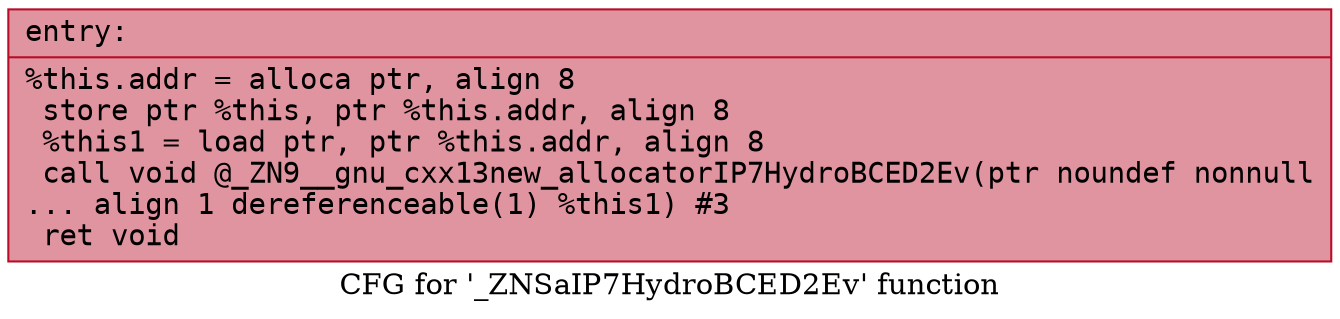 digraph "CFG for '_ZNSaIP7HydroBCED2Ev' function" {
	label="CFG for '_ZNSaIP7HydroBCED2Ev' function";

	Node0x561869920880 [shape=record,color="#b70d28ff", style=filled, fillcolor="#b70d2870" fontname="Courier",label="{entry:\l|  %this.addr = alloca ptr, align 8\l  store ptr %this, ptr %this.addr, align 8\l  %this1 = load ptr, ptr %this.addr, align 8\l  call void @_ZN9__gnu_cxx13new_allocatorIP7HydroBCED2Ev(ptr noundef nonnull\l... align 1 dereferenceable(1) %this1) #3\l  ret void\l}"];
}
